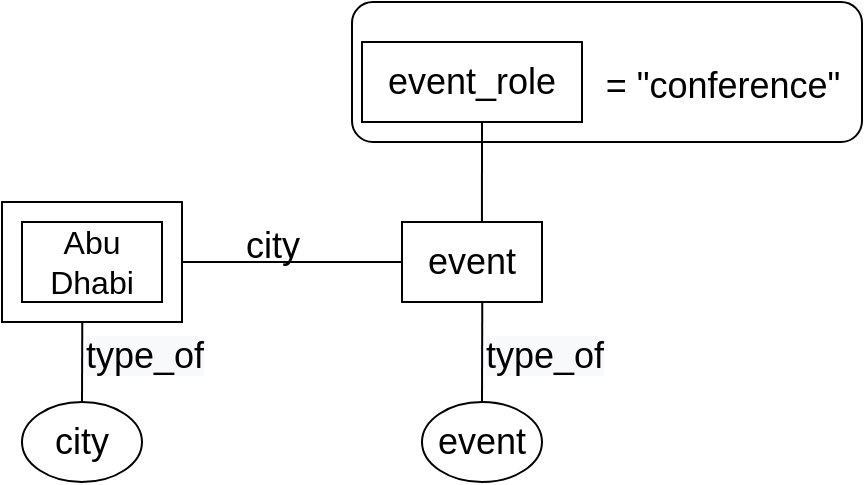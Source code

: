 <mxfile version="16.6.2" type="github">
  <diagram id="R2lEEEUBdFMjLlhIrx00" name="Page-1">
    <mxGraphModel dx="745" dy="438" grid="1" gridSize="10" guides="1" tooltips="1" connect="1" arrows="1" fold="1" page="1" pageScale="1" pageWidth="850" pageHeight="1100" math="0" shadow="0" extFonts="Permanent Marker^https://fonts.googleapis.com/css?family=Permanent+Marker">
      <root>
        <mxCell id="0" />
        <mxCell id="1" parent="0" />
        <mxCell id="QuJlbiEvoSX6tZ317Iqp-10" value="" style="rounded=1;whiteSpace=wrap;html=1;fontSize=24;" vertex="1" parent="1">
          <mxGeometry x="215" y="120" width="255" height="70" as="geometry" />
        </mxCell>
        <mxCell id="QuJlbiEvoSX6tZ317Iqp-8" value="" style="rounded=0;whiteSpace=wrap;html=1;fontSize=24;" vertex="1" parent="1">
          <mxGeometry x="40" y="220" width="90" height="60" as="geometry" />
        </mxCell>
        <mxCell id="QuJlbiEvoSX6tZ317Iqp-1" value="&lt;font size=&quot;3&quot;&gt;Abu Dhabi&lt;/font&gt;" style="rounded=0;whiteSpace=wrap;html=1;" vertex="1" parent="1">
          <mxGeometry x="50" y="230" width="70" height="40" as="geometry" />
        </mxCell>
        <mxCell id="QuJlbiEvoSX6tZ317Iqp-2" value="" style="endArrow=none;html=1;rounded=0;fontSize=36;entryX=0;entryY=0.5;entryDx=0;entryDy=0;exitX=1;exitY=0.5;exitDx=0;exitDy=0;" edge="1" parent="1" source="QuJlbiEvoSX6tZ317Iqp-8" target="QuJlbiEvoSX6tZ317Iqp-4">
          <mxGeometry width="50" height="50" relative="1" as="geometry">
            <mxPoint x="140" y="250" as="sourcePoint" />
            <mxPoint x="230" y="250" as="targetPoint" />
          </mxGeometry>
        </mxCell>
        <mxCell id="QuJlbiEvoSX6tZ317Iqp-3" value="&lt;font style=&quot;font-size: 18px&quot;&gt;city&lt;/font&gt;" style="text;html=1;align=center;verticalAlign=middle;resizable=0;points=[];autosize=1;strokeColor=none;fillColor=none;fontSize=36;" vertex="1" parent="1">
          <mxGeometry x="155" y="205" width="40" height="60" as="geometry" />
        </mxCell>
        <mxCell id="QuJlbiEvoSX6tZ317Iqp-4" value="&lt;font style=&quot;font-size: 18px&quot;&gt;event&lt;/font&gt;" style="rounded=0;whiteSpace=wrap;html=1;" vertex="1" parent="1">
          <mxGeometry x="240" y="230" width="70" height="40" as="geometry" />
        </mxCell>
        <mxCell id="QuJlbiEvoSX6tZ317Iqp-5" value="" style="endArrow=none;html=1;rounded=0;fontSize=24;exitX=0.571;exitY=0;exitDx=0;exitDy=0;exitPerimeter=0;" edge="1" parent="1" source="QuJlbiEvoSX6tZ317Iqp-4">
          <mxGeometry width="50" height="50" relative="1" as="geometry">
            <mxPoint x="270" y="290" as="sourcePoint" />
            <mxPoint x="280" y="180" as="targetPoint" />
          </mxGeometry>
        </mxCell>
        <mxCell id="QuJlbiEvoSX6tZ317Iqp-7" value="&lt;font style=&quot;font-size: 18px&quot;&gt;event_role&lt;/font&gt;" style="rounded=0;whiteSpace=wrap;html=1;" vertex="1" parent="1">
          <mxGeometry x="220" y="140" width="110" height="40" as="geometry" />
        </mxCell>
        <mxCell id="QuJlbiEvoSX6tZ317Iqp-11" value="&lt;font style=&quot;font-size: 18px&quot;&gt;= &quot;conference&quot;&lt;/font&gt;" style="text;html=1;align=center;verticalAlign=middle;resizable=0;points=[];autosize=1;strokeColor=none;fillColor=none;fontSize=24;" vertex="1" parent="1">
          <mxGeometry x="335" y="140" width="130" height="40" as="geometry" />
        </mxCell>
        <mxCell id="QuJlbiEvoSX6tZ317Iqp-12" value="" style="endArrow=none;html=1;rounded=0;fontSize=11;exitX=0.446;exitY=1.009;exitDx=0;exitDy=0;exitPerimeter=0;" edge="1" parent="1" source="QuJlbiEvoSX6tZ317Iqp-8">
          <mxGeometry width="50" height="50" relative="1" as="geometry">
            <mxPoint x="270" y="280" as="sourcePoint" />
            <mxPoint x="80" y="320" as="targetPoint" />
          </mxGeometry>
        </mxCell>
        <mxCell id="QuJlbiEvoSX6tZ317Iqp-15" value="&lt;font style=&quot;font-size: 18px&quot;&gt;city&lt;/font&gt;" style="ellipse;whiteSpace=wrap;html=1;fontSize=11;" vertex="1" parent="1">
          <mxGeometry x="50" y="320" width="60" height="40" as="geometry" />
        </mxCell>
        <mxCell id="QuJlbiEvoSX6tZ317Iqp-16" value="" style="endArrow=none;html=1;rounded=0;fontSize=11;exitX=0.446;exitY=1.009;exitDx=0;exitDy=0;exitPerimeter=0;entryX=0.5;entryY=0;entryDx=0;entryDy=0;" edge="1" parent="1" target="QuJlbiEvoSX6tZ317Iqp-17">
          <mxGeometry width="50" height="50" relative="1" as="geometry">
            <mxPoint x="280.14" y="270.0" as="sourcePoint" />
            <mxPoint x="280" y="309.46" as="targetPoint" />
          </mxGeometry>
        </mxCell>
        <mxCell id="QuJlbiEvoSX6tZ317Iqp-17" value="&lt;font style=&quot;font-size: 18px&quot;&gt;event&lt;/font&gt;" style="ellipse;whiteSpace=wrap;html=1;fontSize=11;" vertex="1" parent="1">
          <mxGeometry x="250" y="320" width="60" height="40" as="geometry" />
        </mxCell>
        <mxCell id="QuJlbiEvoSX6tZ317Iqp-18" value="&lt;span style=&quot;color: rgb(0 , 0 , 0) ; font-family: &amp;#34;helvetica&amp;#34; ; font-size: 18px ; font-style: normal ; font-weight: 400 ; letter-spacing: normal ; text-align: center ; text-indent: 0px ; text-transform: none ; word-spacing: 0px ; background-color: rgb(248 , 249 , 250) ; display: inline ; float: none&quot;&gt;type_of&lt;/span&gt;" style="text;whiteSpace=wrap;html=1;fontSize=18;" vertex="1" parent="1">
          <mxGeometry x="80" y="280" width="50" height="40" as="geometry" />
        </mxCell>
        <mxCell id="QuJlbiEvoSX6tZ317Iqp-19" value="&lt;span style=&quot;color: rgb(0, 0, 0); font-family: helvetica; font-size: 18px; font-style: normal; font-weight: 400; letter-spacing: normal; text-align: center; text-indent: 0px; text-transform: none; word-spacing: 0px; background-color: rgb(248, 249, 250); display: inline; float: none;&quot;&gt;type_of&lt;/span&gt;" style="text;whiteSpace=wrap;html=1;fontSize=18;" vertex="1" parent="1">
          <mxGeometry x="280" y="280" width="80" height="40" as="geometry" />
        </mxCell>
      </root>
    </mxGraphModel>
  </diagram>
</mxfile>
